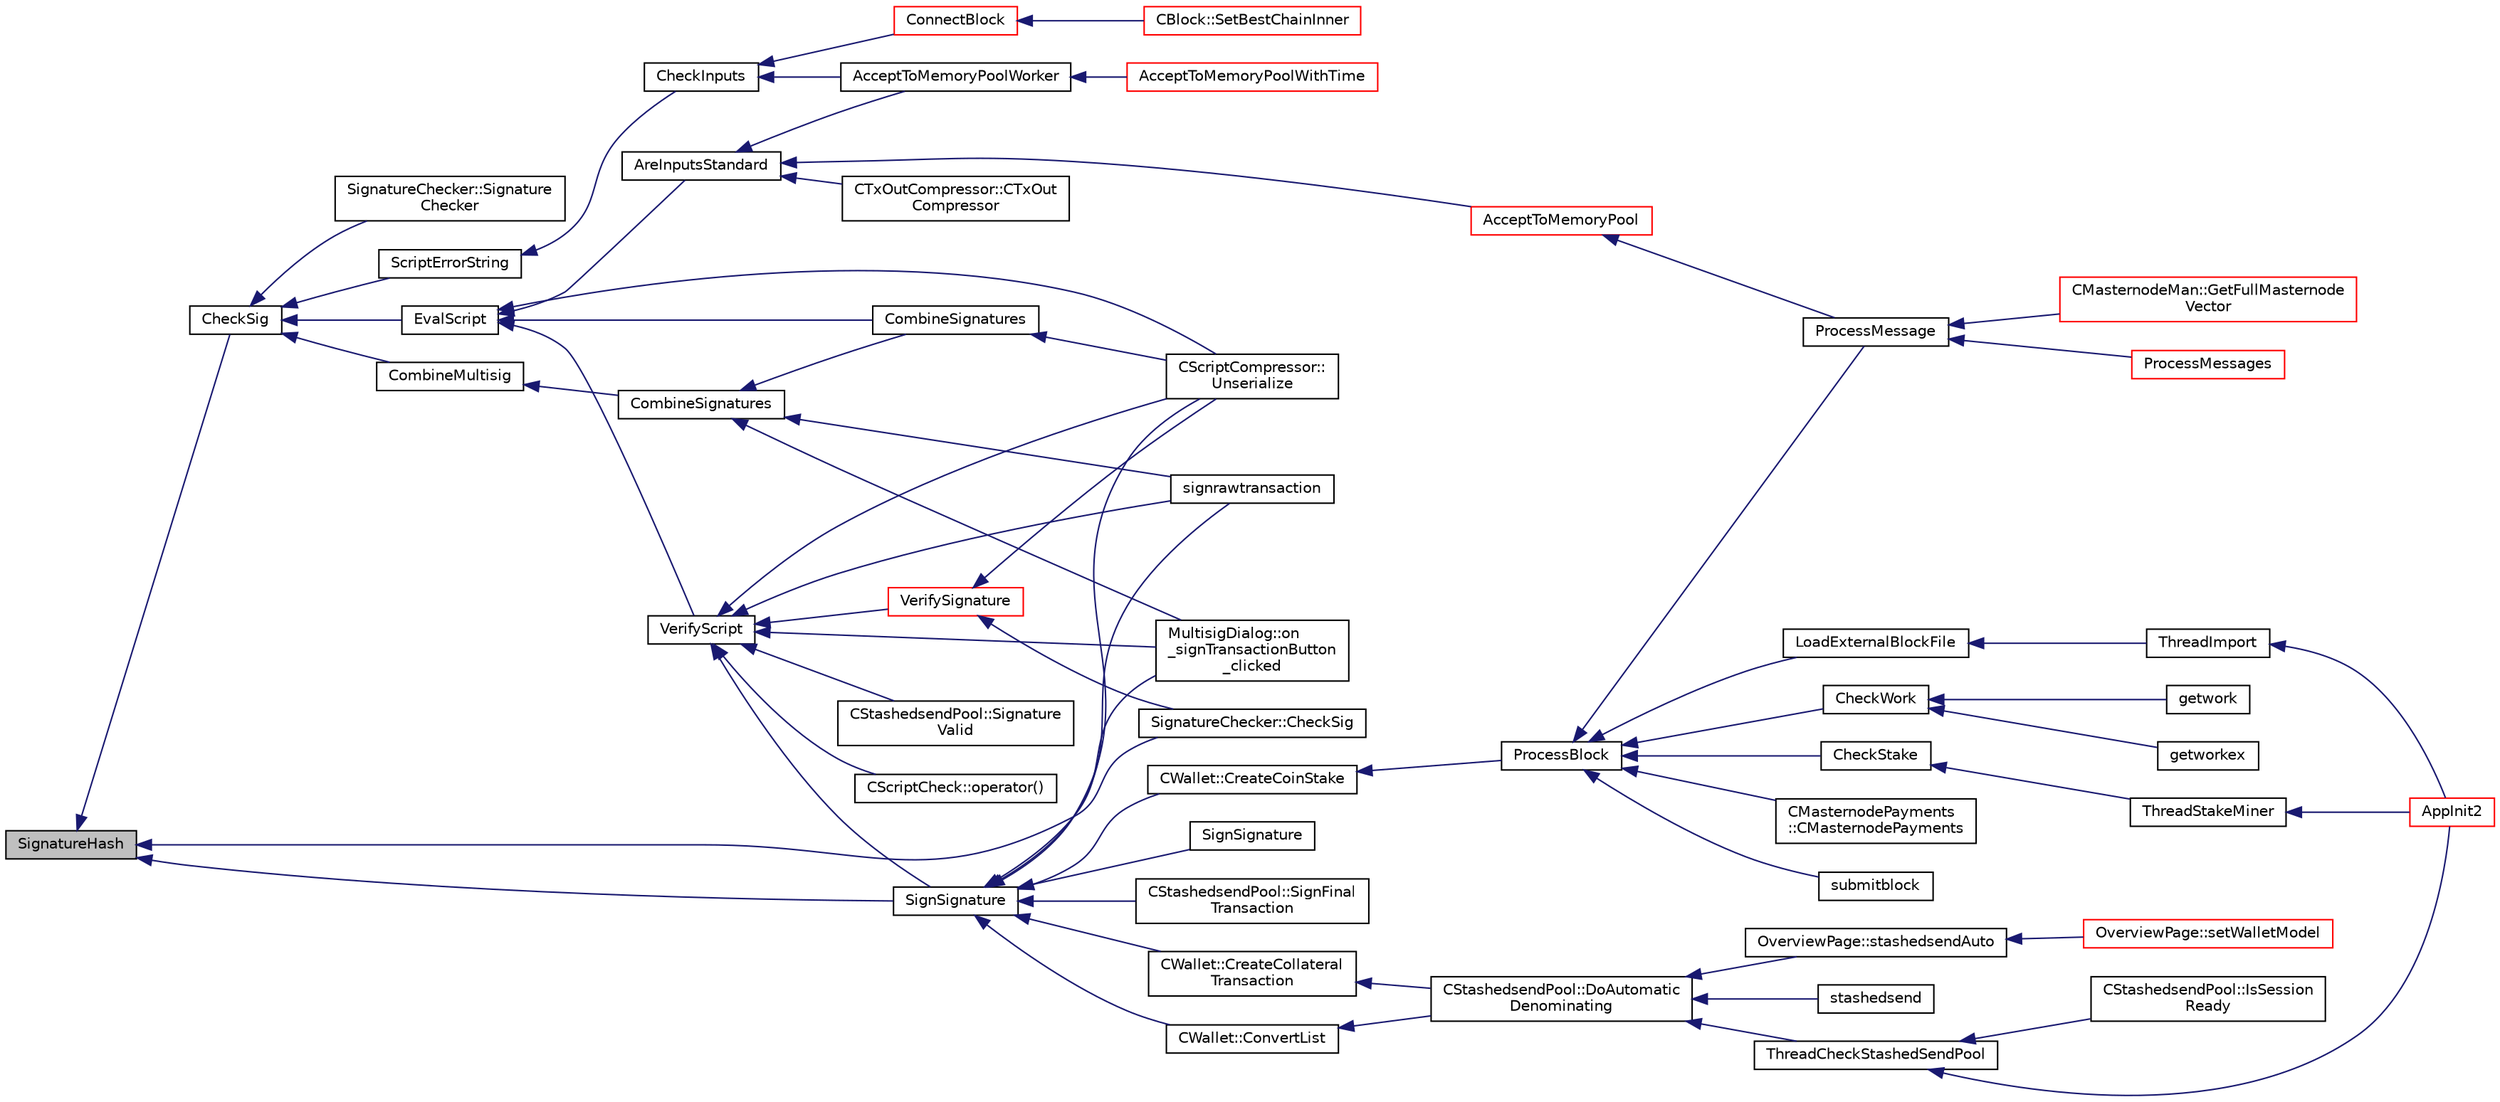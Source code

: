 digraph "SignatureHash"
{
  edge [fontname="Helvetica",fontsize="10",labelfontname="Helvetica",labelfontsize="10"];
  node [fontname="Helvetica",fontsize="10",shape=record];
  rankdir="LR";
  Node3192 [label="SignatureHash",height=0.2,width=0.4,color="black", fillcolor="grey75", style="filled", fontcolor="black"];
  Node3192 -> Node3193 [dir="back",color="midnightblue",fontsize="10",style="solid",fontname="Helvetica"];
  Node3193 [label="SignSignature",height=0.2,width=0.4,color="black", fillcolor="white", style="filled",URL="$de/d7f/script_8h.html#aca7dc730fd42e706b2c912ba32b65a36"];
  Node3193 -> Node3194 [dir="back",color="midnightblue",fontsize="10",style="solid",fontname="Helvetica"];
  Node3194 [label="MultisigDialog::on\l_signTransactionButton\l_clicked",height=0.2,width=0.4,color="black", fillcolor="white", style="filled",URL="$d4/df4/class_multisig_dialog.html#ad277ce76887dfbbec511486d3c1d2bc4"];
  Node3193 -> Node3195 [dir="back",color="midnightblue",fontsize="10",style="solid",fontname="Helvetica"];
  Node3195 [label="signrawtransaction",height=0.2,width=0.4,color="black", fillcolor="white", style="filled",URL="$dc/da8/rpcrawtransaction_8cpp.html#aa0d151e35c0ad5ec82df451a833aeadb"];
  Node3193 -> Node3196 [dir="back",color="midnightblue",fontsize="10",style="solid",fontname="Helvetica"];
  Node3196 [label="SignSignature",height=0.2,width=0.4,color="black", fillcolor="white", style="filled",URL="$de/d7f/script_8h.html#a3aef640e90fdb0fa95a8e2cda0cf6c22"];
  Node3193 -> Node3197 [dir="back",color="midnightblue",fontsize="10",style="solid",fontname="Helvetica"];
  Node3197 [label="CScriptCompressor::\lUnserialize",height=0.2,width=0.4,color="black", fillcolor="white", style="filled",URL="$d3/dfb/class_c_script_compressor.html#a016fa6e3d2735d95fcf773271da073d5"];
  Node3193 -> Node3198 [dir="back",color="midnightblue",fontsize="10",style="solid",fontname="Helvetica"];
  Node3198 [label="CStashedsendPool::SignFinal\lTransaction",height=0.2,width=0.4,color="black", fillcolor="white", style="filled",URL="$dd/d8a/class_c_stashedsend_pool.html#aa4e76a2c5ccd3fedef74f5e0b12c87f1",tooltip="As a client, check and sign the final transaction. "];
  Node3193 -> Node3199 [dir="back",color="midnightblue",fontsize="10",style="solid",fontname="Helvetica"];
  Node3199 [label="CWallet::CreateCollateral\lTransaction",height=0.2,width=0.4,color="black", fillcolor="white", style="filled",URL="$d2/de5/class_c_wallet.html#a3efb1d87b0d5cb916f7289b72a38744d"];
  Node3199 -> Node3200 [dir="back",color="midnightblue",fontsize="10",style="solid",fontname="Helvetica"];
  Node3200 [label="CStashedsendPool::DoAutomatic\lDenominating",height=0.2,width=0.4,color="black", fillcolor="white", style="filled",URL="$dd/d8a/class_c_stashedsend_pool.html#a21f19df4854af34c8f89187c768a524f",tooltip="Passively run Stashedsend in the background according to the configuration in settings (only for QT) ..."];
  Node3200 -> Node3201 [dir="back",color="midnightblue",fontsize="10",style="solid",fontname="Helvetica"];
  Node3201 [label="OverviewPage::stashedsendAuto",height=0.2,width=0.4,color="black", fillcolor="white", style="filled",URL="$d1/d91/class_overview_page.html#abf60d7de5f283687a914b487dc44ca76"];
  Node3201 -> Node3202 [dir="back",color="midnightblue",fontsize="10",style="solid",fontname="Helvetica"];
  Node3202 [label="OverviewPage::setWalletModel",height=0.2,width=0.4,color="red", fillcolor="white", style="filled",URL="$d1/d91/class_overview_page.html#a2ed52a3a87e9c74fee38fa873c9bc71f"];
  Node3200 -> Node3205 [dir="back",color="midnightblue",fontsize="10",style="solid",fontname="Helvetica"];
  Node3205 [label="stashedsend",height=0.2,width=0.4,color="black", fillcolor="white", style="filled",URL="$d5/d6b/rpcstashedsend_8cpp.html#a5a7cb1ad55aeaa8bcbb5172e9153a75a"];
  Node3200 -> Node3206 [dir="back",color="midnightblue",fontsize="10",style="solid",fontname="Helvetica"];
  Node3206 [label="ThreadCheckStashedSendPool",height=0.2,width=0.4,color="black", fillcolor="white", style="filled",URL="$d9/dbc/stashedsend_8h.html#ab583ddc86effded8432ea5387f77d883"];
  Node3206 -> Node3207 [dir="back",color="midnightblue",fontsize="10",style="solid",fontname="Helvetica"];
  Node3207 [label="AppInit2",height=0.2,width=0.4,color="red", fillcolor="white", style="filled",URL="$d8/dc0/init_8h.html#a1a4c1bfbf6ba1db77e988b89b9cadfd3",tooltip="Initialize ion. "];
  Node3206 -> Node3210 [dir="back",color="midnightblue",fontsize="10",style="solid",fontname="Helvetica"];
  Node3210 [label="CStashedsendPool::IsSession\lReady",height=0.2,width=0.4,color="black", fillcolor="white", style="filled",URL="$dd/d8a/class_c_stashedsend_pool.html#acb903e97bacd0ecf2f1c3c0d82e6641c",tooltip="Do we have enough users to take entries? "];
  Node3193 -> Node3211 [dir="back",color="midnightblue",fontsize="10",style="solid",fontname="Helvetica"];
  Node3211 [label="CWallet::ConvertList",height=0.2,width=0.4,color="black", fillcolor="white", style="filled",URL="$d2/de5/class_c_wallet.html#adbc8cbc5a39e04446f4277487405c06b"];
  Node3211 -> Node3200 [dir="back",color="midnightblue",fontsize="10",style="solid",fontname="Helvetica"];
  Node3193 -> Node3212 [dir="back",color="midnightblue",fontsize="10",style="solid",fontname="Helvetica"];
  Node3212 [label="CWallet::CreateCoinStake",height=0.2,width=0.4,color="black", fillcolor="white", style="filled",URL="$d2/de5/class_c_wallet.html#a644df129468440aa36f49ca3716a3c19"];
  Node3212 -> Node3213 [dir="back",color="midnightblue",fontsize="10",style="solid",fontname="Helvetica"];
  Node3213 [label="ProcessBlock",height=0.2,width=0.4,color="black", fillcolor="white", style="filled",URL="$d4/dbf/main_8h.html#a7c8a7be3439bb5e1e40548a332a3cf29"];
  Node3213 -> Node3214 [dir="back",color="midnightblue",fontsize="10",style="solid",fontname="Helvetica"];
  Node3214 [label="LoadExternalBlockFile",height=0.2,width=0.4,color="black", fillcolor="white", style="filled",URL="$df/d0a/main_8cpp.html#afbdbbb5a1b376748e5460cbcf644a9af"];
  Node3214 -> Node3215 [dir="back",color="midnightblue",fontsize="10",style="solid",fontname="Helvetica"];
  Node3215 [label="ThreadImport",height=0.2,width=0.4,color="black", fillcolor="white", style="filled",URL="$d4/dbf/main_8h.html#a0189c34248cd89bbbe20d4d6045bd7c9"];
  Node3215 -> Node3207 [dir="back",color="midnightblue",fontsize="10",style="solid",fontname="Helvetica"];
  Node3213 -> Node3216 [dir="back",color="midnightblue",fontsize="10",style="solid",fontname="Helvetica"];
  Node3216 [label="ProcessMessage",height=0.2,width=0.4,color="black", fillcolor="white", style="filled",URL="$df/d0a/main_8cpp.html#a8ba92b1a4bce3c835e887a9073d17d8e"];
  Node3216 -> Node3217 [dir="back",color="midnightblue",fontsize="10",style="solid",fontname="Helvetica"];
  Node3217 [label="ProcessMessages",height=0.2,width=0.4,color="red", fillcolor="white", style="filled",URL="$d4/dbf/main_8h.html#a196f9318f02448b85b28d612698934fd"];
  Node3216 -> Node3221 [dir="back",color="midnightblue",fontsize="10",style="solid",fontname="Helvetica"];
  Node3221 [label="CMasternodeMan::GetFullMasternode\lVector",height=0.2,width=0.4,color="red", fillcolor="white", style="filled",URL="$dc/d6b/class_c_masternode_man.html#ab39e213a7601e1bef2eba1d5d63206f5"];
  Node3213 -> Node3227 [dir="back",color="midnightblue",fontsize="10",style="solid",fontname="Helvetica"];
  Node3227 [label="CMasternodePayments\l::CMasternodePayments",height=0.2,width=0.4,color="black", fillcolor="white", style="filled",URL="$dc/d9a/class_c_masternode_payments.html#a4b9454f265a927528c881716e7649973"];
  Node3213 -> Node3228 [dir="back",color="midnightblue",fontsize="10",style="solid",fontname="Helvetica"];
  Node3228 [label="CheckWork",height=0.2,width=0.4,color="black", fillcolor="white", style="filled",URL="$de/d13/miner_8h.html#aadd8a05aa6d8fae1c0f4daa5e971a12a",tooltip="Check mined proof-of-work block. "];
  Node3228 -> Node3229 [dir="back",color="midnightblue",fontsize="10",style="solid",fontname="Helvetica"];
  Node3229 [label="getworkex",height=0.2,width=0.4,color="black", fillcolor="white", style="filled",URL="$d4/ddd/rpcmining_8cpp.html#aa40f86dc468a3f2ef4a3bba99e20a069"];
  Node3228 -> Node3230 [dir="back",color="midnightblue",fontsize="10",style="solid",fontname="Helvetica"];
  Node3230 [label="getwork",height=0.2,width=0.4,color="black", fillcolor="white", style="filled",URL="$d4/ddd/rpcmining_8cpp.html#a356be62c93d38267a7da9e1cb644d547"];
  Node3213 -> Node3231 [dir="back",color="midnightblue",fontsize="10",style="solid",fontname="Helvetica"];
  Node3231 [label="CheckStake",height=0.2,width=0.4,color="black", fillcolor="white", style="filled",URL="$de/d13/miner_8h.html#a68be4bcfa03b86095641eac5ca996fed",tooltip="Check mined proof-of-stake block. "];
  Node3231 -> Node3232 [dir="back",color="midnightblue",fontsize="10",style="solid",fontname="Helvetica"];
  Node3232 [label="ThreadStakeMiner",height=0.2,width=0.4,color="black", fillcolor="white", style="filled",URL="$d6/de3/miner_8cpp.html#a31faece5ef0e403969b3d3debd79b352"];
  Node3232 -> Node3207 [dir="back",color="midnightblue",fontsize="10",style="solid",fontname="Helvetica"];
  Node3213 -> Node3233 [dir="back",color="midnightblue",fontsize="10",style="solid",fontname="Helvetica"];
  Node3233 [label="submitblock",height=0.2,width=0.4,color="black", fillcolor="white", style="filled",URL="$d4/ddd/rpcmining_8cpp.html#a6fc1aa077add8cb1c74207056616134d"];
  Node3192 -> Node3234 [dir="back",color="midnightblue",fontsize="10",style="solid",fontname="Helvetica"];
  Node3234 [label="CheckSig",height=0.2,width=0.4,color="black", fillcolor="white", style="filled",URL="$dd/d0f/script_8cpp.html#af1a7eb0123f11ad1154249f4a4c1a9d1"];
  Node3234 -> Node3235 [dir="back",color="midnightblue",fontsize="10",style="solid",fontname="Helvetica"];
  Node3235 [label="ScriptErrorString",height=0.2,width=0.4,color="black", fillcolor="white", style="filled",URL="$de/d7f/script_8h.html#a5a9f070c3285c528226eef27820d9aa9"];
  Node3235 -> Node3236 [dir="back",color="midnightblue",fontsize="10",style="solid",fontname="Helvetica"];
  Node3236 [label="CheckInputs",height=0.2,width=0.4,color="black", fillcolor="white", style="filled",URL="$dd/d7d/validation_8cpp.html#a48897c72856156ef5606fc27fe1954f3",tooltip="Check whether all inputs of this transaction are valid (no double spends, scripts & sigs..."];
  Node3236 -> Node3237 [dir="back",color="midnightblue",fontsize="10",style="solid",fontname="Helvetica"];
  Node3237 [label="AcceptToMemoryPoolWorker",height=0.2,width=0.4,color="black", fillcolor="white", style="filled",URL="$dd/d7d/validation_8cpp.html#a274b0623037c72315662a07ecf760176"];
  Node3237 -> Node3238 [dir="back",color="midnightblue",fontsize="10",style="solid",fontname="Helvetica"];
  Node3238 [label="AcceptToMemoryPoolWithTime",height=0.2,width=0.4,color="red", fillcolor="white", style="filled",URL="$dd/d7d/validation_8cpp.html#a7e5d2eb678cdda338b2dc803a2d4999f",tooltip="(try to) add transaction to memory pool with a specified acceptance time "];
  Node3236 -> Node3248 [dir="back",color="midnightblue",fontsize="10",style="solid",fontname="Helvetica"];
  Node3248 [label="ConnectBlock",height=0.2,width=0.4,color="red", fillcolor="white", style="filled",URL="$dd/d7d/validation_8cpp.html#afafbb35ee38b98e832fcb8b159942055",tooltip="Apply the effects of this block (with given index) on the UTXO set represented by coins..."];
  Node3248 -> Node3249 [dir="back",color="midnightblue",fontsize="10",style="solid",fontname="Helvetica"];
  Node3249 [label="CBlock::SetBestChainInner",height=0.2,width=0.4,color="red", fillcolor="white", style="filled",URL="$d3/d51/class_c_block.html#a82c90ccbecf89a38ff56d8429514e2c2"];
  Node3234 -> Node3259 [dir="back",color="midnightblue",fontsize="10",style="solid",fontname="Helvetica"];
  Node3259 [label="EvalScript",height=0.2,width=0.4,color="black", fillcolor="white", style="filled",URL="$de/d7f/script_8h.html#a7f55c113b0164f50f214d94996b6b02a"];
  Node3259 -> Node3260 [dir="back",color="midnightblue",fontsize="10",style="solid",fontname="Helvetica"];
  Node3260 [label="AreInputsStandard",height=0.2,width=0.4,color="black", fillcolor="white", style="filled",URL="$d4/dbf/main_8h.html#a29901e539b487e09c90ff90c7560bd9d",tooltip="Check for standard transaction types. "];
  Node3260 -> Node3261 [dir="back",color="midnightblue",fontsize="10",style="solid",fontname="Helvetica"];
  Node3261 [label="AcceptToMemoryPool",height=0.2,width=0.4,color="red", fillcolor="white", style="filled",URL="$d4/dbf/main_8h.html#addea0e425b693b4c1be712c3ead94568",tooltip="(try to) add transaction to memory pool "];
  Node3261 -> Node3216 [dir="back",color="midnightblue",fontsize="10",style="solid",fontname="Helvetica"];
  Node3260 -> Node3322 [dir="back",color="midnightblue",fontsize="10",style="solid",fontname="Helvetica"];
  Node3322 [label="CTxOutCompressor::CTxOut\lCompressor",height=0.2,width=0.4,color="black", fillcolor="white", style="filled",URL="$d9/d8d/class_c_tx_out_compressor.html#a38ef1033989cd003de65598620d15cea"];
  Node3260 -> Node3237 [dir="back",color="midnightblue",fontsize="10",style="solid",fontname="Helvetica"];
  Node3259 -> Node3323 [dir="back",color="midnightblue",fontsize="10",style="solid",fontname="Helvetica"];
  Node3323 [label="VerifyScript",height=0.2,width=0.4,color="black", fillcolor="white", style="filled",URL="$de/d7f/script_8h.html#a995f521b6ca4a8bfbd02d4cfe226feb6"];
  Node3323 -> Node3194 [dir="back",color="midnightblue",fontsize="10",style="solid",fontname="Helvetica"];
  Node3323 -> Node3195 [dir="back",color="midnightblue",fontsize="10",style="solid",fontname="Helvetica"];
  Node3323 -> Node3193 [dir="back",color="midnightblue",fontsize="10",style="solid",fontname="Helvetica"];
  Node3323 -> Node3324 [dir="back",color="midnightblue",fontsize="10",style="solid",fontname="Helvetica"];
  Node3324 [label="VerifySignature",height=0.2,width=0.4,color="red", fillcolor="white", style="filled",URL="$de/d7f/script_8h.html#a3bebacccf5ed6d80e80889b65830f893"];
  Node3324 -> Node3360 [dir="back",color="midnightblue",fontsize="10",style="solid",fontname="Helvetica"];
  Node3360 [label="SignatureChecker::CheckSig",height=0.2,width=0.4,color="black", fillcolor="white", style="filled",URL="$da/d89/class_signature_checker.html#a3eeda653a8224d8376016f177d2c7be2"];
  Node3324 -> Node3197 [dir="back",color="midnightblue",fontsize="10",style="solid",fontname="Helvetica"];
  Node3323 -> Node3197 [dir="back",color="midnightblue",fontsize="10",style="solid",fontname="Helvetica"];
  Node3323 -> Node3363 [dir="back",color="midnightblue",fontsize="10",style="solid",fontname="Helvetica"];
  Node3363 [label="CStashedsendPool::Signature\lValid",height=0.2,width=0.4,color="black", fillcolor="white", style="filled",URL="$dd/d8a/class_c_stashedsend_pool.html#aac0148eb0e63ce636545a18522f7f59b",tooltip="Check to make sure a signature matches an input in the pool. "];
  Node3323 -> Node3364 [dir="back",color="midnightblue",fontsize="10",style="solid",fontname="Helvetica"];
  Node3364 [label="CScriptCheck::operator()",height=0.2,width=0.4,color="black", fillcolor="white", style="filled",URL="$df/d12/class_c_script_check.html#a108d4c713338308be3867ed4e65b80c5"];
  Node3259 -> Node3365 [dir="back",color="midnightblue",fontsize="10",style="solid",fontname="Helvetica"];
  Node3365 [label="CombineSignatures",height=0.2,width=0.4,color="black", fillcolor="white", style="filled",URL="$de/d7f/script_8h.html#af2e061fe8f5ec7708f28db4628ff5c10"];
  Node3365 -> Node3197 [dir="back",color="midnightblue",fontsize="10",style="solid",fontname="Helvetica"];
  Node3259 -> Node3197 [dir="back",color="midnightblue",fontsize="10",style="solid",fontname="Helvetica"];
  Node3234 -> Node3366 [dir="back",color="midnightblue",fontsize="10",style="solid",fontname="Helvetica"];
  Node3366 [label="CombineMultisig",height=0.2,width=0.4,color="black", fillcolor="white", style="filled",URL="$dd/d0f/script_8cpp.html#a1d62cd216f093d9e80a7e34d8b866021"];
  Node3366 -> Node3367 [dir="back",color="midnightblue",fontsize="10",style="solid",fontname="Helvetica"];
  Node3367 [label="CombineSignatures",height=0.2,width=0.4,color="black", fillcolor="white", style="filled",URL="$dd/d0f/script_8cpp.html#a79ba74edb86e8e00eef84202dd5dea43"];
  Node3367 -> Node3194 [dir="back",color="midnightblue",fontsize="10",style="solid",fontname="Helvetica"];
  Node3367 -> Node3195 [dir="back",color="midnightblue",fontsize="10",style="solid",fontname="Helvetica"];
  Node3367 -> Node3365 [dir="back",color="midnightblue",fontsize="10",style="solid",fontname="Helvetica"];
  Node3234 -> Node3368 [dir="back",color="midnightblue",fontsize="10",style="solid",fontname="Helvetica"];
  Node3368 [label="SignatureChecker::Signature\lChecker",height=0.2,width=0.4,color="black", fillcolor="white", style="filled",URL="$da/d89/class_signature_checker.html#a698e6832345449c494a12960f173d6a1"];
  Node3192 -> Node3360 [dir="back",color="midnightblue",fontsize="10",style="solid",fontname="Helvetica"];
}

